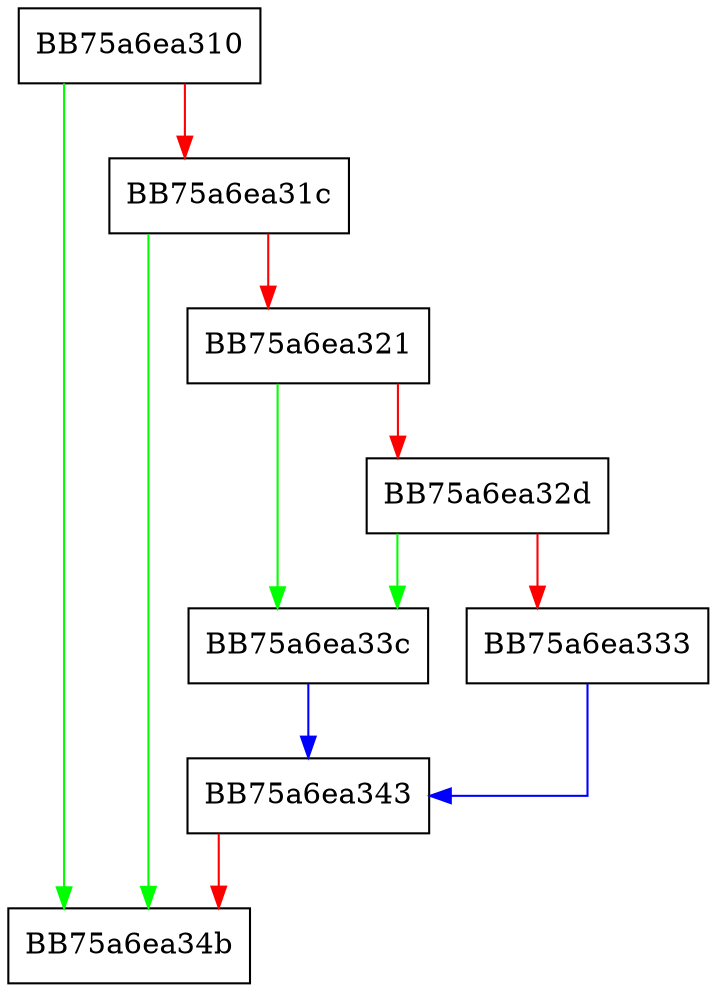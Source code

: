 digraph Write {
  node [shape="box"];
  graph [splines=ortho];
  BB75a6ea310 -> BB75a6ea34b [color="green"];
  BB75a6ea310 -> BB75a6ea31c [color="red"];
  BB75a6ea31c -> BB75a6ea34b [color="green"];
  BB75a6ea31c -> BB75a6ea321 [color="red"];
  BB75a6ea321 -> BB75a6ea33c [color="green"];
  BB75a6ea321 -> BB75a6ea32d [color="red"];
  BB75a6ea32d -> BB75a6ea33c [color="green"];
  BB75a6ea32d -> BB75a6ea333 [color="red"];
  BB75a6ea333 -> BB75a6ea343 [color="blue"];
  BB75a6ea33c -> BB75a6ea343 [color="blue"];
  BB75a6ea343 -> BB75a6ea34b [color="red"];
}
